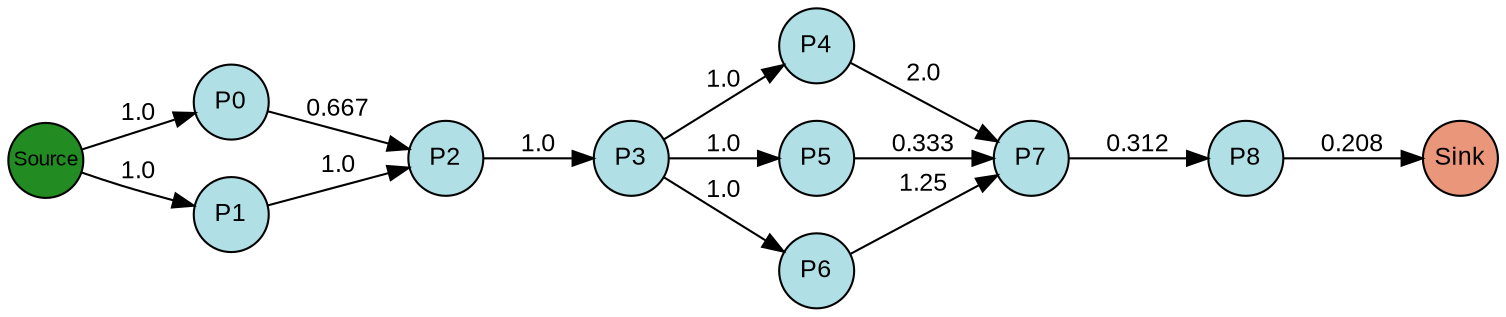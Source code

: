 digraph {
  splines=true;
node [margin=0 fontname=arial fontcolor=black fontsize=12 shape=circle width=0.5 fixedsize=true style=filled fillcolor=powderblue]
  1 [label="P0"]
  2 [label="P1"]
  3 [label="P2"]
  4 [label="P3"]
  5 [label="P4"]
  6 [label="P5"]
  7 [label="P6"]
  8 [label="P7"]
  9 [label="P8"]
  node [margin=0 fontname=arial fontcolor=black fontsize=10 shape=circle width=0.5 fixedsize=true style=filled fillcolor=forestgreen]
  10 [label="Source"]
  node [margin=0 fontname=arial fontcolor=black fontsize=12 shape=circle width=0.5 fixedsize=true style=filled fillcolor=darksalmon]
  11 [label="Sink"]
rankdir=LR
edge [margin=0 fontname=arial fontcolor=black fontsize=12]
   1 -> 3 [label="0.667"]
   2 -> 3 [label="1.0"]
   3 -> 4 [label="1.0"]
   4 -> 5 [label="1.0"]
   4 -> 6 [label="1.0"]
   4 -> 7 [label="1.0"]
   5 -> 8 [label="2.0"]
   6 -> 8 [label="0.333"]
   7 -> 8 [label="1.25"]
   8 -> 9 [label="0.312"]
   10 -> 2 [label="1.0"]
   10 -> 1 [label="1.0"]
   9 -> 11 [label="0.208"]

  {rank=same 10}
	{rank=same  1, 2 }
	{rank=same  3 }
	{rank=same  4 }
	{rank=same  5, 6, 7 }
	{rank=same  8 }
	{rank=same  9 }
  {rank=same 11}
}
